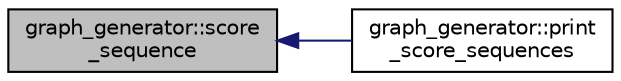 digraph "graph_generator::score_sequence"
{
  edge [fontname="Helvetica",fontsize="10",labelfontname="Helvetica",labelfontsize="10"];
  node [fontname="Helvetica",fontsize="10",shape=record];
  rankdir="LR";
  Node650 [label="graph_generator::score\l_sequence",height=0.2,width=0.4,color="black", fillcolor="grey75", style="filled", fontcolor="black"];
  Node650 -> Node651 [dir="back",color="midnightblue",fontsize="10",style="solid",fontname="Helvetica"];
  Node651 [label="graph_generator::print\l_score_sequences",height=0.2,width=0.4,color="black", fillcolor="white", style="filled",URL="$d9/d91/classgraph__generator.html#a3df96d225c443e2ec66f38c039400203"];
}
